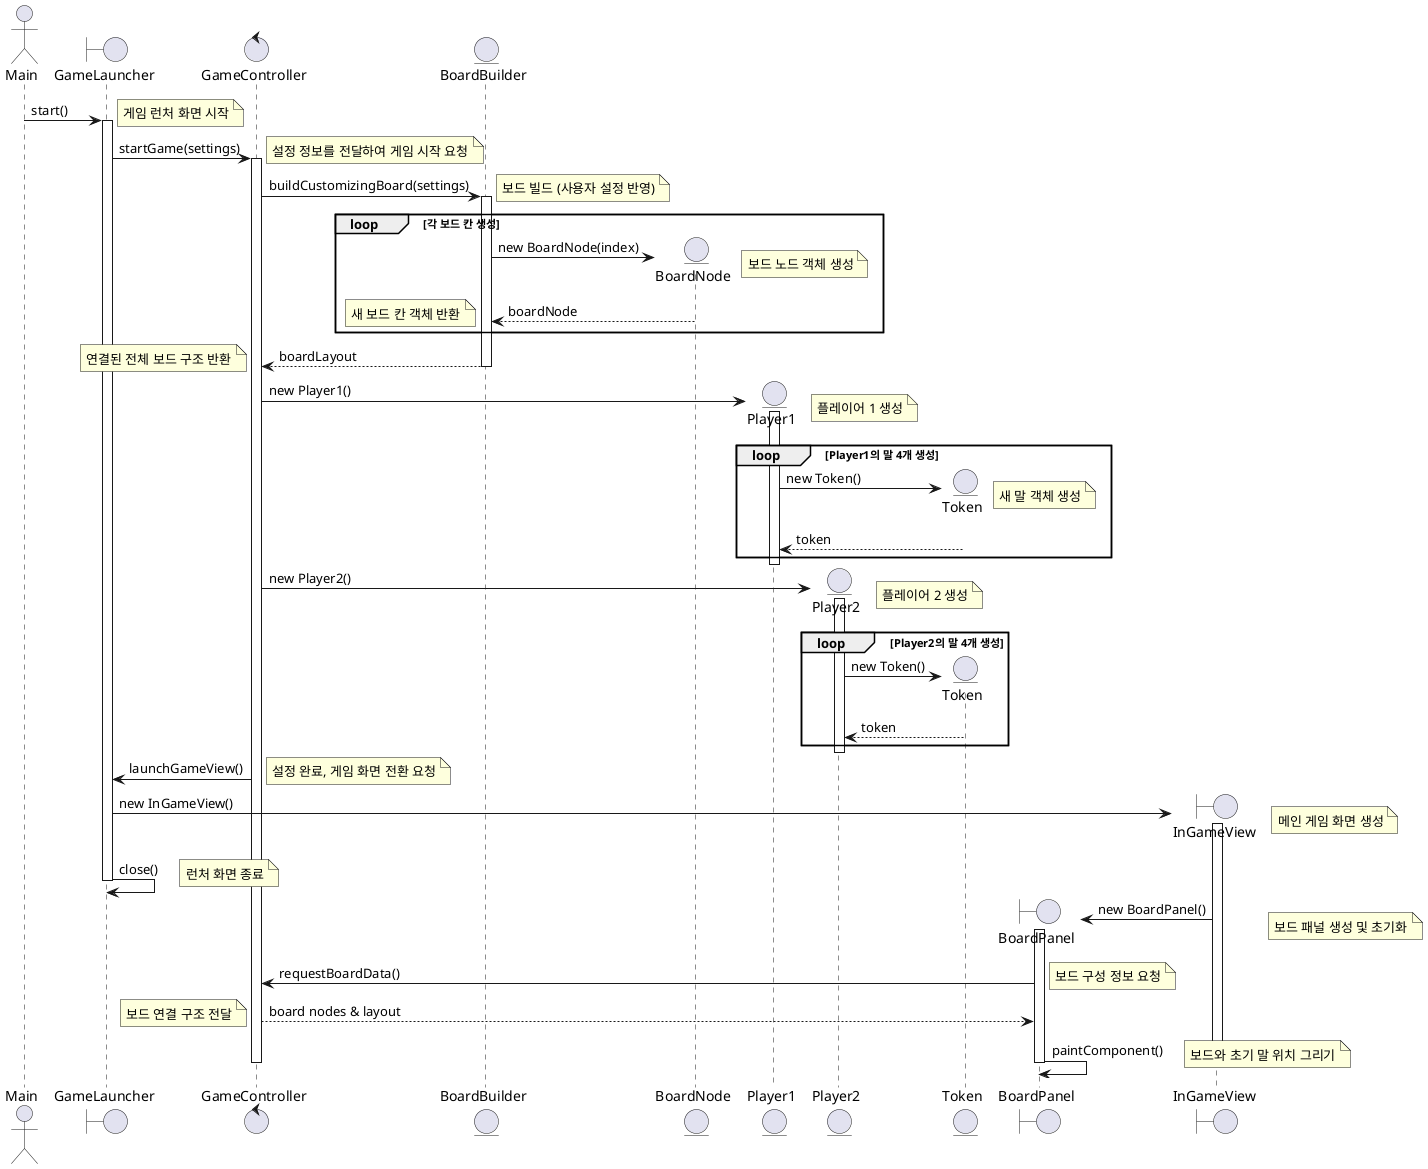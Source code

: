 @startuml
actor Main
boundary GameLauncher
control GameController
entity BoardBuilder
entity BoardNode
entity Player1
entity Player2
entity Token
boundary BoardPanel
boundary InGameView

Main -> GameLauncher: start()
note right: 게임 런처 화면 시작
activate GameLauncher

GameLauncher -> GameController: startGame(settings)
note right: 설정 정보를 전달하여 게임 시작 요청
activate GameController

GameController -> BoardBuilder: buildCustomizingBoard(settings)
note right: 보드 빌드 (사용자 설정 반영)
activate BoardBuilder

loop 각 보드 칸 생성
    create BoardNode
    BoardBuilder -> BoardNode: new BoardNode(index)
    note right: 보드 노드 객체 생성
    BoardBuilder <-- BoardNode: boardNode
    note left: 새 보드 칸 객체 반환
end

BoardBuilder --> GameController: boardLayout
note left: 연결된 전체 보드 구조 반환
deactivate BoardBuilder

create Player1
GameController -> Player1: new Player1()
note right: 플레이어 1 생성
activate Player1

loop Player1의 말 4개 생성
    create Token
    Player1 -> Token: new Token()
    note right: 새 말 객체 생성
    Player1 <-- Token: token
end
deactivate Player1

create Player2
GameController -> Player2: new Player2()
note right: 플레이어 2 생성
activate Player2

loop Player2의 말 4개 생성
    create Token
    Player2 -> Token: new Token()
    Player2 <-- Token: token
end
deactivate Player2

GameController -> GameLauncher: launchGameView()
note right: 설정 완료, 게임 화면 전환 요청

create InGameView
GameLauncher -> InGameView: new InGameView()
note right: 메인 게임 화면 생성
activate InGameView

GameLauncher -> GameLauncher: close()
note right: 런처 화면 종료
deactivate GameLauncher

create BoardPanel
InGameView -> BoardPanel: new BoardPanel()
note right: 보드 패널 생성 및 초기화
activate BoardPanel

BoardPanel -> GameController: requestBoardData()
note right: 보드 구성 정보 요청

GameController --> BoardPanel: board nodes & layout
note left: 보드 연결 구조 전달

BoardPanel -> BoardPanel: paintComponent()
note right: 보드와 초기 말 위치 그리기
deactivate BoardPanel

deactivate InGameView
deactivate GameController
@enduml